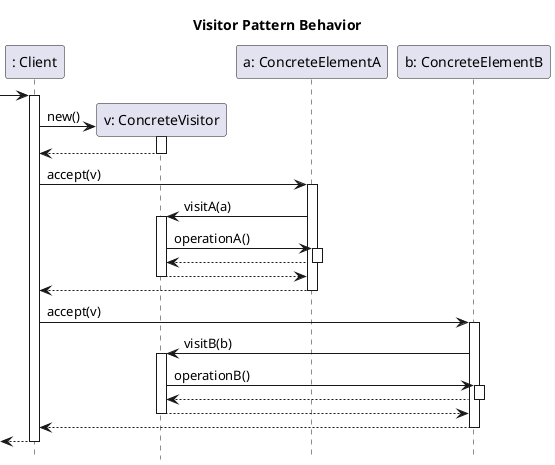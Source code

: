 @startuml

hide footbox
title Visitor Pattern Behavior

participant ": Client" as C

[-> C:
activate C
create "v: ConcreteVisitor" as V
C -> V: new()
activate V
participant "a: ConcreteElementA" as A
participant "b: ConcreteElementB" as B
V --> C
deactivate V

C -> A: accept(v)
activate A
A -> V: visitA(a)
activate V
V -> A: operationA()
activate A
A --> V
deactivate A
V --> A
deactivate V
A --> C
deactivate A

C -> B: accept(v)
activate B
B -> V: visitB(b)
activate V
V -> B: operationB()
activate B
B --> V
deactivate B
V --> B
deactivate V
B --> C
deactivate B

[<-- C
deactivate C




@enduml
